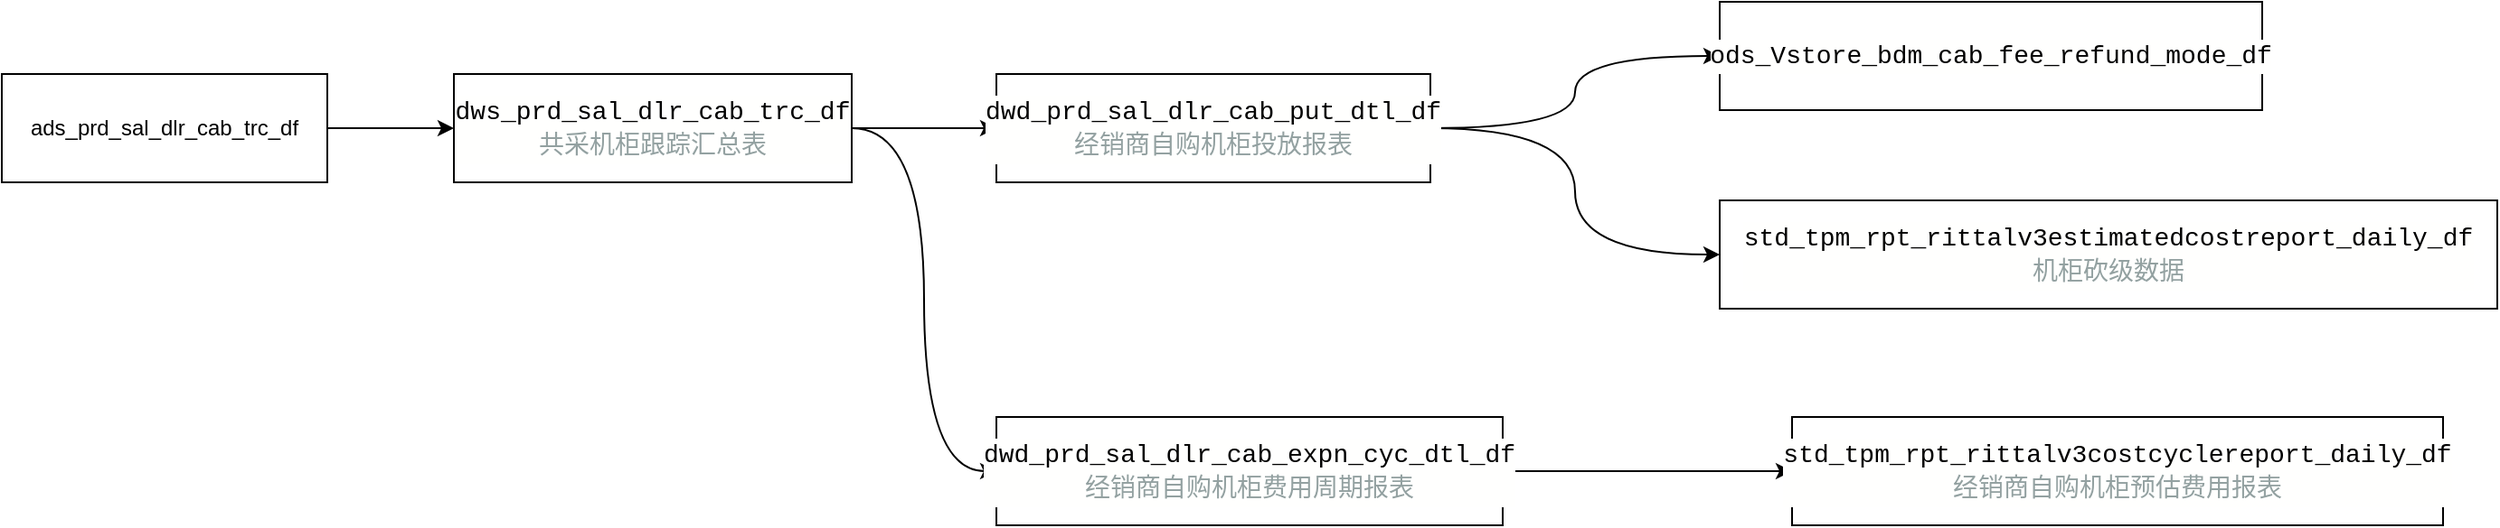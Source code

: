 <mxfile version="26.2.14">
  <diagram name="第 1 页" id="5gCNtKrUgKxVjI0ovn3M">
    <mxGraphModel dx="1042" dy="623" grid="1" gridSize="10" guides="1" tooltips="1" connect="1" arrows="1" fold="1" page="1" pageScale="1" pageWidth="827" pageHeight="1169" math="0" shadow="0">
      <root>
        <mxCell id="0" />
        <mxCell id="1" parent="0" />
        <mxCell id="4C_u59s0PWGTWfB15SAx-3" style="edgeStyle=orthogonalEdgeStyle;rounded=0;orthogonalLoop=1;jettySize=auto;html=1;entryX=0;entryY=0.5;entryDx=0;entryDy=0;" edge="1" parent="1" source="4C_u59s0PWGTWfB15SAx-1" target="4C_u59s0PWGTWfB15SAx-2">
          <mxGeometry relative="1" as="geometry" />
        </mxCell>
        <mxCell id="4C_u59s0PWGTWfB15SAx-1" value="ads_prd_sal_dlr_cab_trc_df" style="rounded=0;whiteSpace=wrap;html=1;" vertex="1" parent="1">
          <mxGeometry x="60" y="170" width="180" height="60" as="geometry" />
        </mxCell>
        <mxCell id="4C_u59s0PWGTWfB15SAx-5" style="edgeStyle=orthogonalEdgeStyle;rounded=0;orthogonalLoop=1;jettySize=auto;html=1;" edge="1" parent="1" source="4C_u59s0PWGTWfB15SAx-2" target="4C_u59s0PWGTWfB15SAx-4">
          <mxGeometry relative="1" as="geometry" />
        </mxCell>
        <mxCell id="4C_u59s0PWGTWfB15SAx-11" style="edgeStyle=orthogonalEdgeStyle;rounded=0;orthogonalLoop=1;jettySize=auto;html=1;entryX=0;entryY=0.5;entryDx=0;entryDy=0;curved=1;" edge="1" parent="1" source="4C_u59s0PWGTWfB15SAx-2" target="4C_u59s0PWGTWfB15SAx-12">
          <mxGeometry relative="1" as="geometry">
            <mxPoint x="530" y="360" as="targetPoint" />
          </mxGeometry>
        </mxCell>
        <mxCell id="4C_u59s0PWGTWfB15SAx-2" value="&lt;div style=&quot;background-color: rgb(255, 255, 254); font-family: Consolas, &amp;quot;Courier New&amp;quot;, monospace; font-size: 14px; line-height: 19px; white-space: pre;&quot;&gt;dws_prd_sal_dlr_cab_trc_df&lt;br/&gt;&lt;div style=&quot;line-height: 19px;&quot;&gt;&lt;span style=&quot;color: #93a1a1;&quot;&gt;共采机柜跟踪汇总表&lt;/span&gt;&lt;/div&gt;&lt;/div&gt;" style="rounded=0;whiteSpace=wrap;html=1;" vertex="1" parent="1">
          <mxGeometry x="310" y="170" width="220" height="60" as="geometry" />
        </mxCell>
        <mxCell id="4C_u59s0PWGTWfB15SAx-7" value="" style="edgeStyle=orthogonalEdgeStyle;rounded=0;orthogonalLoop=1;jettySize=auto;html=1;curved=1;" edge="1" parent="1" source="4C_u59s0PWGTWfB15SAx-4" target="4C_u59s0PWGTWfB15SAx-6">
          <mxGeometry relative="1" as="geometry" />
        </mxCell>
        <mxCell id="4C_u59s0PWGTWfB15SAx-10" value="" style="edgeStyle=orthogonalEdgeStyle;rounded=0;orthogonalLoop=1;jettySize=auto;html=1;curved=1;entryX=0;entryY=0.5;entryDx=0;entryDy=0;" edge="1" parent="1" source="4C_u59s0PWGTWfB15SAx-4" target="4C_u59s0PWGTWfB15SAx-9">
          <mxGeometry relative="1" as="geometry" />
        </mxCell>
        <mxCell id="4C_u59s0PWGTWfB15SAx-4" value="&lt;div style=&quot;background-color: rgb(255, 255, 254); font-family: Consolas, &amp;quot;Courier New&amp;quot;, monospace; font-size: 14px; line-height: 19px; white-space: pre;&quot;&gt;dwd_prd_sal_dlr_cab_put_dtl_df&lt;br/&gt;&lt;div style=&quot;line-height: 19px;&quot;&gt;&lt;span style=&quot;color: #93a1a1;&quot;&gt;经销商自购机柜投放报表&lt;/span&gt;&lt;/div&gt;&lt;/div&gt;" style="rounded=0;whiteSpace=wrap;html=1;" vertex="1" parent="1">
          <mxGeometry x="610" y="170" width="240" height="60" as="geometry" />
        </mxCell>
        <mxCell id="4C_u59s0PWGTWfB15SAx-6" value="&lt;div style=&quot;background-color: rgb(255, 255, 254); font-family: Consolas, &amp;quot;Courier New&amp;quot;, monospace; font-size: 14px; line-height: 19px; white-space: pre;&quot;&gt;ods_Vstore_bdm_cab_fee_refund_mode_df&lt;/div&gt;" style="whiteSpace=wrap;html=1;rounded=0;" vertex="1" parent="1">
          <mxGeometry x="1010" y="130" width="300" height="60" as="geometry" />
        </mxCell>
        <mxCell id="4C_u59s0PWGTWfB15SAx-9" value="&lt;div style=&quot;background-color: rgb(255, 255, 254); font-family: Consolas, &amp;quot;Courier New&amp;quot;, monospace; font-size: 14px; line-height: 19px; white-space: pre;&quot;&gt;std_tpm_rpt_rittalv3estimatedcostreport_daily_df&lt;br/&gt;&lt;div style=&quot;line-height: 19px;&quot;&gt;&lt;span style=&quot;color: #93a1a1;&quot;&gt;机柜砍级数据&lt;/span&gt;&lt;/div&gt;&lt;/div&gt;" style="whiteSpace=wrap;html=1;rounded=0;" vertex="1" parent="1">
          <mxGeometry x="1010" y="240" width="430" height="60" as="geometry" />
        </mxCell>
        <mxCell id="4C_u59s0PWGTWfB15SAx-14" value="" style="edgeStyle=orthogonalEdgeStyle;rounded=0;orthogonalLoop=1;jettySize=auto;html=1;" edge="1" parent="1" source="4C_u59s0PWGTWfB15SAx-12" target="4C_u59s0PWGTWfB15SAx-13">
          <mxGeometry relative="1" as="geometry" />
        </mxCell>
        <mxCell id="4C_u59s0PWGTWfB15SAx-12" value="&lt;div style=&quot;background-color: rgb(255, 255, 254); font-family: Consolas, &amp;quot;Courier New&amp;quot;, monospace; font-size: 14px; line-height: 19px; white-space: pre;&quot;&gt;dwd_prd_sal_dlr_cab_expn_cyc_dtl_df&lt;br/&gt;&lt;div style=&quot;line-height: 19px;&quot;&gt;&lt;span style=&quot;color: #93a1a1;&quot;&gt;经销商自购机柜费用周期报表&lt;/span&gt;&lt;/div&gt;&lt;/div&gt;" style="rounded=0;whiteSpace=wrap;html=1;" vertex="1" parent="1">
          <mxGeometry x="610" y="360" width="280" height="60" as="geometry" />
        </mxCell>
        <mxCell id="4C_u59s0PWGTWfB15SAx-13" value="&lt;div style=&quot;background-color: rgb(255, 255, 254); font-family: Consolas, &amp;quot;Courier New&amp;quot;, monospace; font-size: 14px; line-height: 19px; white-space: pre;&quot;&gt;std_tpm_rpt_rittalv3costcyclereport_daily_df&lt;br/&gt;&lt;div style=&quot;line-height: 19px;&quot;&gt;&lt;span style=&quot;color: #93a1a1;&quot;&gt;经销商自购机柜预估费用报表&lt;/span&gt;&lt;/div&gt;&lt;/div&gt;" style="whiteSpace=wrap;html=1;rounded=0;" vertex="1" parent="1">
          <mxGeometry x="1050" y="360" width="360" height="60" as="geometry" />
        </mxCell>
      </root>
    </mxGraphModel>
  </diagram>
</mxfile>
